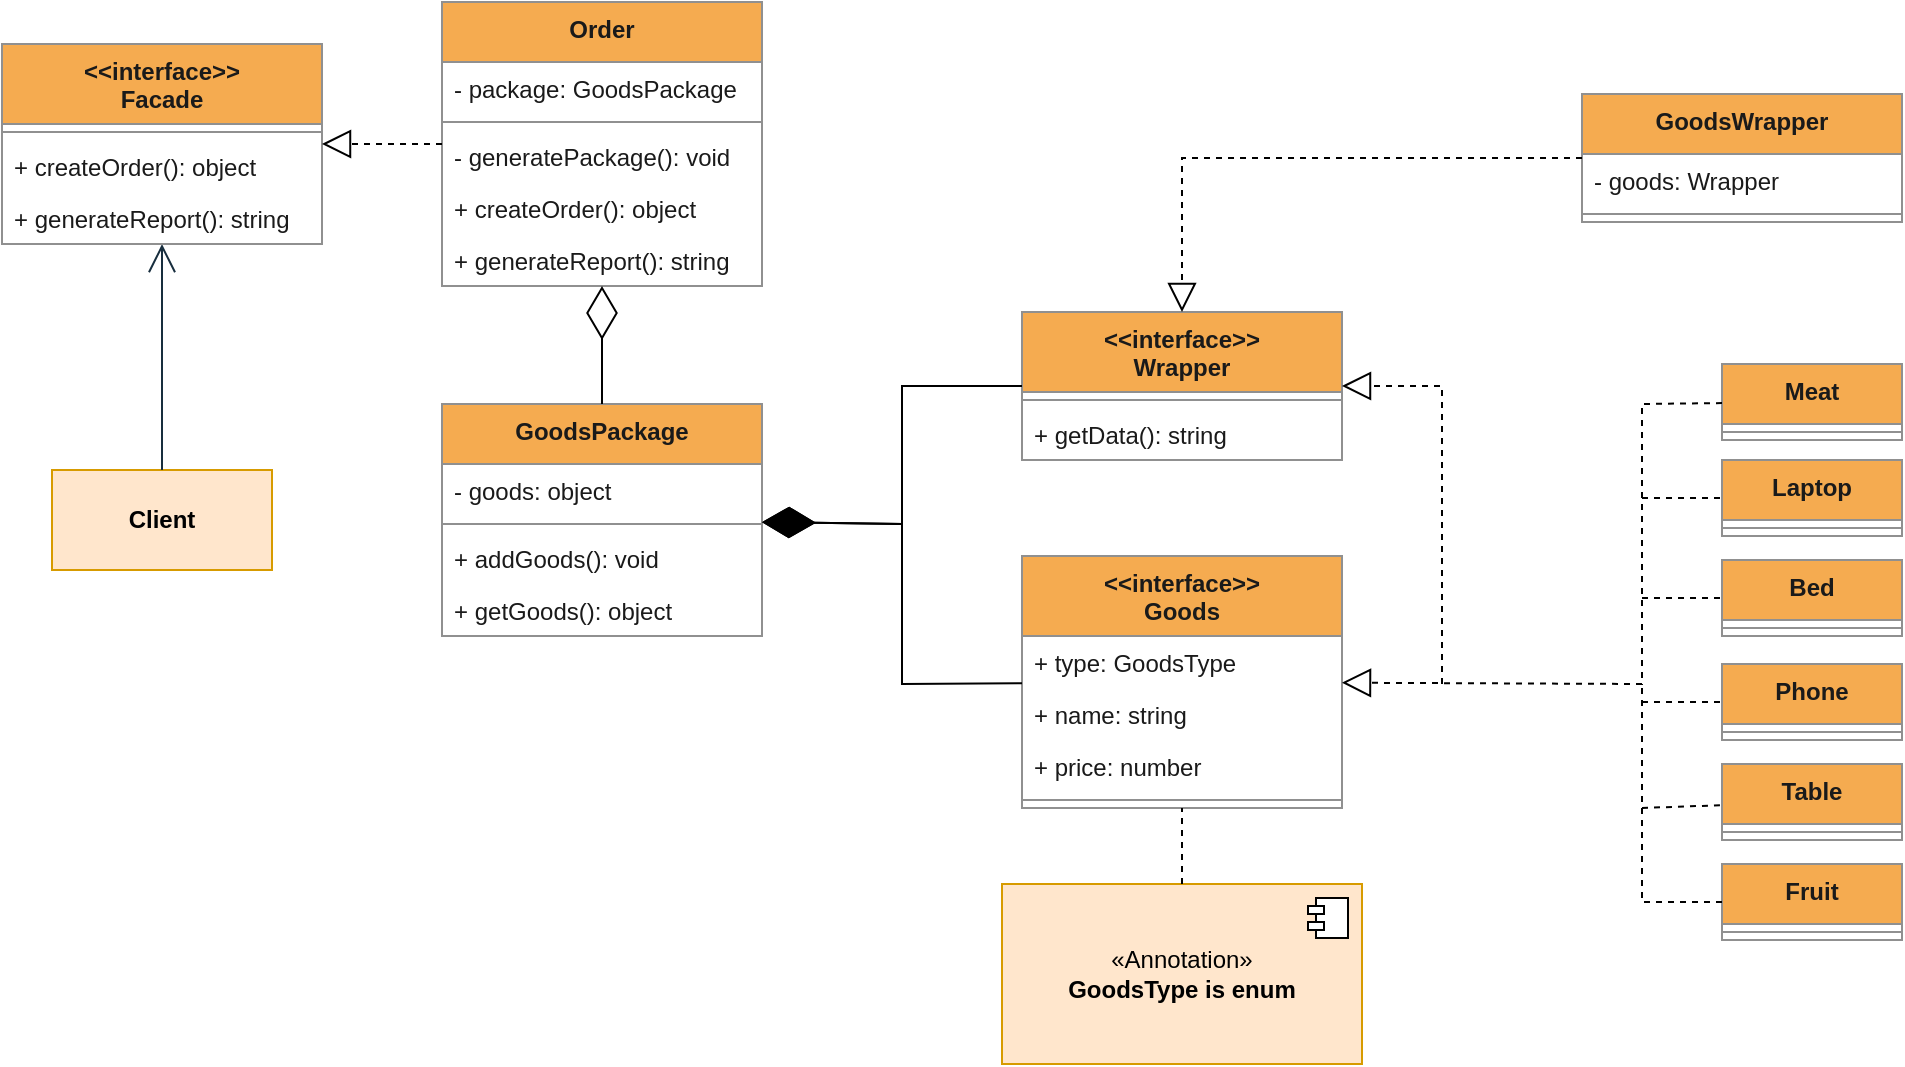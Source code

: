 <mxfile version="21.2.9" type="device">
  <diagram id="C5RBs43oDa-KdzZeNtuy" name="Page-1">
    <mxGraphModel dx="2062" dy="684" grid="1" gridSize="10" guides="1" tooltips="1" connect="1" arrows="1" fold="1" page="1" pageScale="1" pageWidth="827" pageHeight="1169" math="0" shadow="0">
      <root>
        <mxCell id="WIyWlLk6GJQsqaUBKTNV-0" />
        <mxCell id="WIyWlLk6GJQsqaUBKTNV-1" parent="WIyWlLk6GJQsqaUBKTNV-0" />
        <mxCell id="FIAMeoKrVB0VBsVTYVQM-38" value="&lt;b&gt;Client&lt;/b&gt;" style="html=1;whiteSpace=wrap;fillColor=#ffe6cc;strokeColor=#d79b00;labelBackgroundColor=none;" parent="WIyWlLk6GJQsqaUBKTNV-1" vertex="1">
          <mxGeometry x="-15" y="343" width="110" height="50" as="geometry" />
        </mxCell>
        <mxCell id="RofgJRskUQpjzAYJ_N7h-36" value="" style="endArrow=open;endFill=1;endSize=12;html=1;rounded=0;strokeColor=#182E3E;fontColor=default;labelBackgroundColor=none;" parent="WIyWlLk6GJQsqaUBKTNV-1" source="FIAMeoKrVB0VBsVTYVQM-38" target="mnrfNzjlv2VSEIRM8EK9-3" edge="1">
          <mxGeometry width="160" relative="1" as="geometry">
            <mxPoint x="-100" y="180" as="sourcePoint" />
            <mxPoint x="40" y="120" as="targetPoint" />
          </mxGeometry>
        </mxCell>
        <mxCell id="RG2a7qEw9N3FJ9aSn4SF-0" value="&amp;lt;&amp;lt;interface&amp;gt;&amp;gt;&lt;br&gt;Goods" style="swimlane;fontStyle=1;align=center;verticalAlign=top;childLayout=stackLayout;horizontal=1;startSize=40;horizontalStack=0;resizeParent=1;resizeParentMax=0;resizeLast=0;collapsible=1;marginBottom=0;whiteSpace=wrap;html=1;labelBackgroundColor=none;fillColor=#F5AB50;strokeColor=#909090;fontColor=#1A1A1A;" parent="WIyWlLk6GJQsqaUBKTNV-1" vertex="1">
          <mxGeometry x="470" y="386" width="160" height="126" as="geometry" />
        </mxCell>
        <mxCell id="mnrfNzjlv2VSEIRM8EK9-10" value="+ type: GoodsType" style="text;strokeColor=none;fillColor=none;align=left;verticalAlign=top;spacingLeft=4;spacingRight=4;overflow=hidden;rotatable=0;points=[[0,0.5],[1,0.5]];portConstraint=eastwest;whiteSpace=wrap;html=1;labelBackgroundColor=none;fontColor=#1A1A1A;" vertex="1" parent="RG2a7qEw9N3FJ9aSn4SF-0">
          <mxGeometry y="40" width="160" height="26" as="geometry" />
        </mxCell>
        <mxCell id="RG2a7qEw9N3FJ9aSn4SF-3" value="+ name: string" style="text;strokeColor=none;fillColor=none;align=left;verticalAlign=top;spacingLeft=4;spacingRight=4;overflow=hidden;rotatable=0;points=[[0,0.5],[1,0.5]];portConstraint=eastwest;whiteSpace=wrap;html=1;labelBackgroundColor=none;fontColor=#1A1A1A;" parent="RG2a7qEw9N3FJ9aSn4SF-0" vertex="1">
          <mxGeometry y="66" width="160" height="26" as="geometry" />
        </mxCell>
        <mxCell id="mnrfNzjlv2VSEIRM8EK9-13" value="+ price: number" style="text;strokeColor=none;fillColor=none;align=left;verticalAlign=top;spacingLeft=4;spacingRight=4;overflow=hidden;rotatable=0;points=[[0,0.5],[1,0.5]];portConstraint=eastwest;whiteSpace=wrap;html=1;labelBackgroundColor=none;fontColor=#1A1A1A;" vertex="1" parent="RG2a7qEw9N3FJ9aSn4SF-0">
          <mxGeometry y="92" width="160" height="26" as="geometry" />
        </mxCell>
        <mxCell id="RG2a7qEw9N3FJ9aSn4SF-2" value="" style="line;strokeWidth=1;fillColor=none;align=left;verticalAlign=middle;spacingTop=-1;spacingLeft=3;spacingRight=3;rotatable=0;labelPosition=right;points=[];portConstraint=eastwest;strokeColor=#909090;labelBackgroundColor=none;fontColor=#1A1A1A;" parent="RG2a7qEw9N3FJ9aSn4SF-0" vertex="1">
          <mxGeometry y="118" width="160" height="8" as="geometry" />
        </mxCell>
        <mxCell id="mnrfNzjlv2VSEIRM8EK9-0" value="&amp;lt;&amp;lt;interface&amp;gt;&amp;gt;&lt;br&gt;Wrapper" style="swimlane;fontStyle=1;align=center;verticalAlign=top;childLayout=stackLayout;horizontal=1;startSize=40;horizontalStack=0;resizeParent=1;resizeParentMax=0;resizeLast=0;collapsible=1;marginBottom=0;whiteSpace=wrap;html=1;labelBackgroundColor=none;fillColor=#F5AB50;strokeColor=#909090;fontColor=#1A1A1A;" vertex="1" parent="WIyWlLk6GJQsqaUBKTNV-1">
          <mxGeometry x="470" y="264" width="160" height="74" as="geometry" />
        </mxCell>
        <mxCell id="mnrfNzjlv2VSEIRM8EK9-1" value="" style="line;strokeWidth=1;fillColor=none;align=left;verticalAlign=middle;spacingTop=-1;spacingLeft=3;spacingRight=3;rotatable=0;labelPosition=right;points=[];portConstraint=eastwest;strokeColor=#909090;labelBackgroundColor=none;fontColor=#1A1A1A;" vertex="1" parent="mnrfNzjlv2VSEIRM8EK9-0">
          <mxGeometry y="40" width="160" height="8" as="geometry" />
        </mxCell>
        <mxCell id="mnrfNzjlv2VSEIRM8EK9-2" value="+ getData(): string" style="text;strokeColor=none;fillColor=none;align=left;verticalAlign=top;spacingLeft=4;spacingRight=4;overflow=hidden;rotatable=0;points=[[0,0.5],[1,0.5]];portConstraint=eastwest;whiteSpace=wrap;html=1;labelBackgroundColor=none;fontColor=#1A1A1A;" vertex="1" parent="mnrfNzjlv2VSEIRM8EK9-0">
          <mxGeometry y="48" width="160" height="26" as="geometry" />
        </mxCell>
        <mxCell id="mnrfNzjlv2VSEIRM8EK9-3" value="&amp;lt;&amp;lt;interface&amp;gt;&amp;gt;&lt;br&gt;Facade" style="swimlane;fontStyle=1;align=center;verticalAlign=top;childLayout=stackLayout;horizontal=1;startSize=40;horizontalStack=0;resizeParent=1;resizeParentMax=0;resizeLast=0;collapsible=1;marginBottom=0;whiteSpace=wrap;html=1;labelBackgroundColor=none;fillColor=#F5AB50;strokeColor=#909090;fontColor=#1A1A1A;" vertex="1" parent="WIyWlLk6GJQsqaUBKTNV-1">
          <mxGeometry x="-40" y="130" width="160" height="100" as="geometry" />
        </mxCell>
        <mxCell id="mnrfNzjlv2VSEIRM8EK9-4" value="" style="line;strokeWidth=1;fillColor=none;align=left;verticalAlign=middle;spacingTop=-1;spacingLeft=3;spacingRight=3;rotatable=0;labelPosition=right;points=[];portConstraint=eastwest;strokeColor=#909090;labelBackgroundColor=none;fontColor=#1A1A1A;" vertex="1" parent="mnrfNzjlv2VSEIRM8EK9-3">
          <mxGeometry y="40" width="160" height="8" as="geometry" />
        </mxCell>
        <mxCell id="mnrfNzjlv2VSEIRM8EK9-5" value="+ createOrder(): object" style="text;strokeColor=none;fillColor=none;align=left;verticalAlign=top;spacingLeft=4;spacingRight=4;overflow=hidden;rotatable=0;points=[[0,0.5],[1,0.5]];portConstraint=eastwest;whiteSpace=wrap;html=1;labelBackgroundColor=none;fontColor=#1A1A1A;" vertex="1" parent="mnrfNzjlv2VSEIRM8EK9-3">
          <mxGeometry y="48" width="160" height="26" as="geometry" />
        </mxCell>
        <mxCell id="mnrfNzjlv2VSEIRM8EK9-6" value="+ generateReport(): string" style="text;strokeColor=none;fillColor=none;align=left;verticalAlign=top;spacingLeft=4;spacingRight=4;overflow=hidden;rotatable=0;points=[[0,0.5],[1,0.5]];portConstraint=eastwest;whiteSpace=wrap;html=1;labelBackgroundColor=none;fontColor=#1A1A1A;" vertex="1" parent="mnrfNzjlv2VSEIRM8EK9-3">
          <mxGeometry y="74" width="160" height="26" as="geometry" />
        </mxCell>
        <mxCell id="mnrfNzjlv2VSEIRM8EK9-7" value="Fruit" style="swimlane;fontStyle=1;align=center;verticalAlign=top;childLayout=stackLayout;horizontal=1;startSize=30;horizontalStack=0;resizeParent=1;resizeParentMax=0;resizeLast=0;collapsible=1;marginBottom=0;whiteSpace=wrap;html=1;labelBackgroundColor=none;fillColor=#F5AB50;strokeColor=#909090;fontColor=#1A1A1A;" vertex="1" parent="WIyWlLk6GJQsqaUBKTNV-1">
          <mxGeometry x="820" y="540" width="90" height="38" as="geometry" />
        </mxCell>
        <mxCell id="mnrfNzjlv2VSEIRM8EK9-8" value="" style="line;strokeWidth=1;fillColor=none;align=left;verticalAlign=middle;spacingTop=-1;spacingLeft=3;spacingRight=3;rotatable=0;labelPosition=right;points=[];portConstraint=eastwest;strokeColor=#909090;labelBackgroundColor=none;fontColor=#1A1A1A;" vertex="1" parent="mnrfNzjlv2VSEIRM8EK9-7">
          <mxGeometry y="30" width="90" height="8" as="geometry" />
        </mxCell>
        <mxCell id="mnrfNzjlv2VSEIRM8EK9-11" value="«Annotation»&lt;br&gt;&lt;b&gt;GoodsType is enum&lt;/b&gt;" style="html=1;dropTarget=0;whiteSpace=wrap;fillColor=#ffe6cc;strokeColor=#d79b00;" vertex="1" parent="WIyWlLk6GJQsqaUBKTNV-1">
          <mxGeometry x="460" y="550" width="180" height="90" as="geometry" />
        </mxCell>
        <mxCell id="mnrfNzjlv2VSEIRM8EK9-12" value="" style="shape=module;jettyWidth=8;jettyHeight=4;" vertex="1" parent="mnrfNzjlv2VSEIRM8EK9-11">
          <mxGeometry x="1" width="20" height="20" relative="1" as="geometry">
            <mxPoint x="-27" y="7" as="offset" />
          </mxGeometry>
        </mxCell>
        <mxCell id="mnrfNzjlv2VSEIRM8EK9-14" value="Meat" style="swimlane;fontStyle=1;align=center;verticalAlign=top;childLayout=stackLayout;horizontal=1;startSize=30;horizontalStack=0;resizeParent=1;resizeParentMax=0;resizeLast=0;collapsible=1;marginBottom=0;whiteSpace=wrap;html=1;labelBackgroundColor=none;fillColor=#F5AB50;strokeColor=#909090;fontColor=#1A1A1A;" vertex="1" parent="WIyWlLk6GJQsqaUBKTNV-1">
          <mxGeometry x="820" y="290" width="90" height="38" as="geometry" />
        </mxCell>
        <mxCell id="mnrfNzjlv2VSEIRM8EK9-15" value="" style="line;strokeWidth=1;fillColor=none;align=left;verticalAlign=middle;spacingTop=-1;spacingLeft=3;spacingRight=3;rotatable=0;labelPosition=right;points=[];portConstraint=eastwest;strokeColor=#909090;labelBackgroundColor=none;fontColor=#1A1A1A;" vertex="1" parent="mnrfNzjlv2VSEIRM8EK9-14">
          <mxGeometry y="30" width="90" height="8" as="geometry" />
        </mxCell>
        <mxCell id="mnrfNzjlv2VSEIRM8EK9-16" value="Phone" style="swimlane;fontStyle=1;align=center;verticalAlign=top;childLayout=stackLayout;horizontal=1;startSize=30;horizontalStack=0;resizeParent=1;resizeParentMax=0;resizeLast=0;collapsible=1;marginBottom=0;whiteSpace=wrap;html=1;labelBackgroundColor=none;fillColor=#F5AB50;strokeColor=#909090;fontColor=#1A1A1A;" vertex="1" parent="WIyWlLk6GJQsqaUBKTNV-1">
          <mxGeometry x="820" y="440" width="90" height="38" as="geometry" />
        </mxCell>
        <mxCell id="mnrfNzjlv2VSEIRM8EK9-17" value="" style="line;strokeWidth=1;fillColor=none;align=left;verticalAlign=middle;spacingTop=-1;spacingLeft=3;spacingRight=3;rotatable=0;labelPosition=right;points=[];portConstraint=eastwest;strokeColor=#909090;labelBackgroundColor=none;fontColor=#1A1A1A;" vertex="1" parent="mnrfNzjlv2VSEIRM8EK9-16">
          <mxGeometry y="30" width="90" height="8" as="geometry" />
        </mxCell>
        <mxCell id="mnrfNzjlv2VSEIRM8EK9-18" value="Laptop" style="swimlane;fontStyle=1;align=center;verticalAlign=top;childLayout=stackLayout;horizontal=1;startSize=30;horizontalStack=0;resizeParent=1;resizeParentMax=0;resizeLast=0;collapsible=1;marginBottom=0;whiteSpace=wrap;html=1;labelBackgroundColor=none;fillColor=#F5AB50;strokeColor=#909090;fontColor=#1A1A1A;" vertex="1" parent="WIyWlLk6GJQsqaUBKTNV-1">
          <mxGeometry x="820" y="338" width="90" height="38" as="geometry" />
        </mxCell>
        <mxCell id="mnrfNzjlv2VSEIRM8EK9-19" value="" style="line;strokeWidth=1;fillColor=none;align=left;verticalAlign=middle;spacingTop=-1;spacingLeft=3;spacingRight=3;rotatable=0;labelPosition=right;points=[];portConstraint=eastwest;strokeColor=#909090;labelBackgroundColor=none;fontColor=#1A1A1A;" vertex="1" parent="mnrfNzjlv2VSEIRM8EK9-18">
          <mxGeometry y="30" width="90" height="8" as="geometry" />
        </mxCell>
        <mxCell id="mnrfNzjlv2VSEIRM8EK9-20" value="Table" style="swimlane;fontStyle=1;align=center;verticalAlign=top;childLayout=stackLayout;horizontal=1;startSize=30;horizontalStack=0;resizeParent=1;resizeParentMax=0;resizeLast=0;collapsible=1;marginBottom=0;whiteSpace=wrap;html=1;labelBackgroundColor=none;fillColor=#F5AB50;strokeColor=#909090;fontColor=#1A1A1A;" vertex="1" parent="WIyWlLk6GJQsqaUBKTNV-1">
          <mxGeometry x="820" y="490" width="90" height="38" as="geometry" />
        </mxCell>
        <mxCell id="mnrfNzjlv2VSEIRM8EK9-21" value="" style="line;strokeWidth=1;fillColor=none;align=left;verticalAlign=middle;spacingTop=-1;spacingLeft=3;spacingRight=3;rotatable=0;labelPosition=right;points=[];portConstraint=eastwest;strokeColor=#909090;labelBackgroundColor=none;fontColor=#1A1A1A;" vertex="1" parent="mnrfNzjlv2VSEIRM8EK9-20">
          <mxGeometry y="30" width="90" height="8" as="geometry" />
        </mxCell>
        <mxCell id="mnrfNzjlv2VSEIRM8EK9-22" value="Bed" style="swimlane;fontStyle=1;align=center;verticalAlign=top;childLayout=stackLayout;horizontal=1;startSize=30;horizontalStack=0;resizeParent=1;resizeParentMax=0;resizeLast=0;collapsible=1;marginBottom=0;whiteSpace=wrap;html=1;labelBackgroundColor=none;fillColor=#F5AB50;strokeColor=#909090;fontColor=#1A1A1A;" vertex="1" parent="WIyWlLk6GJQsqaUBKTNV-1">
          <mxGeometry x="820" y="388" width="90" height="38" as="geometry" />
        </mxCell>
        <mxCell id="mnrfNzjlv2VSEIRM8EK9-23" value="" style="line;strokeWidth=1;fillColor=none;align=left;verticalAlign=middle;spacingTop=-1;spacingLeft=3;spacingRight=3;rotatable=0;labelPosition=right;points=[];portConstraint=eastwest;strokeColor=#909090;labelBackgroundColor=none;fontColor=#1A1A1A;" vertex="1" parent="mnrfNzjlv2VSEIRM8EK9-22">
          <mxGeometry y="30" width="90" height="8" as="geometry" />
        </mxCell>
        <mxCell id="mnrfNzjlv2VSEIRM8EK9-24" value="GoodsWrapper" style="swimlane;fontStyle=1;align=center;verticalAlign=top;childLayout=stackLayout;horizontal=1;startSize=30;horizontalStack=0;resizeParent=1;resizeParentMax=0;resizeLast=0;collapsible=1;marginBottom=0;whiteSpace=wrap;html=1;labelBackgroundColor=none;fillColor=#F5AB50;strokeColor=#909090;fontColor=#1A1A1A;" vertex="1" parent="WIyWlLk6GJQsqaUBKTNV-1">
          <mxGeometry x="750" y="155" width="160" height="64" as="geometry" />
        </mxCell>
        <mxCell id="mnrfNzjlv2VSEIRM8EK9-26" value="- goods: Wrapper" style="text;strokeColor=none;fillColor=none;align=left;verticalAlign=top;spacingLeft=4;spacingRight=4;overflow=hidden;rotatable=0;points=[[0,0.5],[1,0.5]];portConstraint=eastwest;whiteSpace=wrap;html=1;labelBackgroundColor=none;fontColor=#1A1A1A;" vertex="1" parent="mnrfNzjlv2VSEIRM8EK9-24">
          <mxGeometry y="30" width="160" height="26" as="geometry" />
        </mxCell>
        <mxCell id="mnrfNzjlv2VSEIRM8EK9-25" value="" style="line;strokeWidth=1;fillColor=none;align=left;verticalAlign=middle;spacingTop=-1;spacingLeft=3;spacingRight=3;rotatable=0;labelPosition=right;points=[];portConstraint=eastwest;strokeColor=#909090;labelBackgroundColor=none;fontColor=#1A1A1A;" vertex="1" parent="mnrfNzjlv2VSEIRM8EK9-24">
          <mxGeometry y="56" width="160" height="8" as="geometry" />
        </mxCell>
        <mxCell id="mnrfNzjlv2VSEIRM8EK9-27" value="GoodsPackage" style="swimlane;fontStyle=1;align=center;verticalAlign=top;childLayout=stackLayout;horizontal=1;startSize=30;horizontalStack=0;resizeParent=1;resizeParentMax=0;resizeLast=0;collapsible=1;marginBottom=0;whiteSpace=wrap;html=1;labelBackgroundColor=none;fillColor=#F5AB50;strokeColor=#909090;fontColor=#1A1A1A;" vertex="1" parent="WIyWlLk6GJQsqaUBKTNV-1">
          <mxGeometry x="180" y="310" width="160" height="116" as="geometry" />
        </mxCell>
        <mxCell id="mnrfNzjlv2VSEIRM8EK9-30" value="- goods: object" style="text;strokeColor=none;fillColor=none;align=left;verticalAlign=top;spacingLeft=4;spacingRight=4;overflow=hidden;rotatable=0;points=[[0,0.5],[1,0.5]];portConstraint=eastwest;whiteSpace=wrap;html=1;labelBackgroundColor=none;fontColor=#1A1A1A;" vertex="1" parent="mnrfNzjlv2VSEIRM8EK9-27">
          <mxGeometry y="30" width="160" height="26" as="geometry" />
        </mxCell>
        <mxCell id="mnrfNzjlv2VSEIRM8EK9-28" value="" style="line;strokeWidth=1;fillColor=none;align=left;verticalAlign=middle;spacingTop=-1;spacingLeft=3;spacingRight=3;rotatable=0;labelPosition=right;points=[];portConstraint=eastwest;strokeColor=#909090;labelBackgroundColor=none;fontColor=#1A1A1A;" vertex="1" parent="mnrfNzjlv2VSEIRM8EK9-27">
          <mxGeometry y="56" width="160" height="8" as="geometry" />
        </mxCell>
        <mxCell id="mnrfNzjlv2VSEIRM8EK9-29" value="+ addGoods(): void" style="text;strokeColor=none;fillColor=none;align=left;verticalAlign=top;spacingLeft=4;spacingRight=4;overflow=hidden;rotatable=0;points=[[0,0.5],[1,0.5]];portConstraint=eastwest;whiteSpace=wrap;html=1;labelBackgroundColor=none;fontColor=#1A1A1A;" vertex="1" parent="mnrfNzjlv2VSEIRM8EK9-27">
          <mxGeometry y="64" width="160" height="26" as="geometry" />
        </mxCell>
        <mxCell id="mnrfNzjlv2VSEIRM8EK9-31" value="+ getGoods(): object" style="text;strokeColor=none;fillColor=none;align=left;verticalAlign=top;spacingLeft=4;spacingRight=4;overflow=hidden;rotatable=0;points=[[0,0.5],[1,0.5]];portConstraint=eastwest;whiteSpace=wrap;html=1;labelBackgroundColor=none;fontColor=#1A1A1A;" vertex="1" parent="mnrfNzjlv2VSEIRM8EK9-27">
          <mxGeometry y="90" width="160" height="26" as="geometry" />
        </mxCell>
        <mxCell id="mnrfNzjlv2VSEIRM8EK9-32" value="Order" style="swimlane;fontStyle=1;align=center;verticalAlign=top;childLayout=stackLayout;horizontal=1;startSize=30;horizontalStack=0;resizeParent=1;resizeParentMax=0;resizeLast=0;collapsible=1;marginBottom=0;whiteSpace=wrap;html=1;labelBackgroundColor=none;fillColor=#F5AB50;strokeColor=#909090;fontColor=#1A1A1A;" vertex="1" parent="WIyWlLk6GJQsqaUBKTNV-1">
          <mxGeometry x="180" y="109" width="160" height="142" as="geometry" />
        </mxCell>
        <mxCell id="mnrfNzjlv2VSEIRM8EK9-36" value="- package: GoodsPackage" style="text;strokeColor=none;fillColor=none;align=left;verticalAlign=top;spacingLeft=4;spacingRight=4;overflow=hidden;rotatable=0;points=[[0,0.5],[1,0.5]];portConstraint=eastwest;whiteSpace=wrap;html=1;labelBackgroundColor=none;fontColor=#1A1A1A;" vertex="1" parent="mnrfNzjlv2VSEIRM8EK9-32">
          <mxGeometry y="30" width="160" height="26" as="geometry" />
        </mxCell>
        <mxCell id="mnrfNzjlv2VSEIRM8EK9-33" value="" style="line;strokeWidth=1;fillColor=none;align=left;verticalAlign=middle;spacingTop=-1;spacingLeft=3;spacingRight=3;rotatable=0;labelPosition=right;points=[];portConstraint=eastwest;strokeColor=#909090;labelBackgroundColor=none;fontColor=#1A1A1A;" vertex="1" parent="mnrfNzjlv2VSEIRM8EK9-32">
          <mxGeometry y="56" width="160" height="8" as="geometry" />
        </mxCell>
        <mxCell id="mnrfNzjlv2VSEIRM8EK9-37" value="- generatePackage(): void" style="text;strokeColor=none;fillColor=none;align=left;verticalAlign=top;spacingLeft=4;spacingRight=4;overflow=hidden;rotatable=0;points=[[0,0.5],[1,0.5]];portConstraint=eastwest;whiteSpace=wrap;html=1;labelBackgroundColor=none;fontColor=#1A1A1A;" vertex="1" parent="mnrfNzjlv2VSEIRM8EK9-32">
          <mxGeometry y="64" width="160" height="26" as="geometry" />
        </mxCell>
        <mxCell id="mnrfNzjlv2VSEIRM8EK9-34" value="+ createOrder(): object" style="text;strokeColor=none;fillColor=none;align=left;verticalAlign=top;spacingLeft=4;spacingRight=4;overflow=hidden;rotatable=0;points=[[0,0.5],[1,0.5]];portConstraint=eastwest;whiteSpace=wrap;html=1;labelBackgroundColor=none;fontColor=#1A1A1A;" vertex="1" parent="mnrfNzjlv2VSEIRM8EK9-32">
          <mxGeometry y="90" width="160" height="26" as="geometry" />
        </mxCell>
        <mxCell id="mnrfNzjlv2VSEIRM8EK9-35" value="+ generateReport(): string" style="text;strokeColor=none;fillColor=none;align=left;verticalAlign=top;spacingLeft=4;spacingRight=4;overflow=hidden;rotatable=0;points=[[0,0.5],[1,0.5]];portConstraint=eastwest;whiteSpace=wrap;html=1;labelBackgroundColor=none;fontColor=#1A1A1A;" vertex="1" parent="mnrfNzjlv2VSEIRM8EK9-32">
          <mxGeometry y="116" width="160" height="26" as="geometry" />
        </mxCell>
        <mxCell id="mnrfNzjlv2VSEIRM8EK9-38" value="" style="endArrow=block;dashed=1;endFill=0;endSize=12;html=1;rounded=0;" edge="1" parent="WIyWlLk6GJQsqaUBKTNV-1" source="mnrfNzjlv2VSEIRM8EK9-32" target="mnrfNzjlv2VSEIRM8EK9-3">
          <mxGeometry width="160" relative="1" as="geometry">
            <mxPoint x="60" y="370" as="sourcePoint" />
            <mxPoint x="220" y="370" as="targetPoint" />
          </mxGeometry>
        </mxCell>
        <mxCell id="mnrfNzjlv2VSEIRM8EK9-39" value="" style="endArrow=diamondThin;endFill=0;endSize=24;html=1;rounded=0;" edge="1" parent="WIyWlLk6GJQsqaUBKTNV-1" source="mnrfNzjlv2VSEIRM8EK9-27" target="mnrfNzjlv2VSEIRM8EK9-32">
          <mxGeometry width="160" relative="1" as="geometry">
            <mxPoint x="-30" y="500" as="sourcePoint" />
            <mxPoint x="130" y="500" as="targetPoint" />
          </mxGeometry>
        </mxCell>
        <mxCell id="mnrfNzjlv2VSEIRM8EK9-41" value="" style="endArrow=diamondThin;endFill=1;endSize=24;html=1;rounded=0;" edge="1" parent="WIyWlLk6GJQsqaUBKTNV-1" source="mnrfNzjlv2VSEIRM8EK9-0" target="mnrfNzjlv2VSEIRM8EK9-27">
          <mxGeometry width="160" relative="1" as="geometry">
            <mxPoint x="230" y="490" as="sourcePoint" />
            <mxPoint x="390" y="490" as="targetPoint" />
            <Array as="points">
              <mxPoint x="410" y="301" />
              <mxPoint x="410" y="370" />
            </Array>
          </mxGeometry>
        </mxCell>
        <mxCell id="mnrfNzjlv2VSEIRM8EK9-42" value="" style="endArrow=diamondThin;endFill=1;endSize=24;html=1;rounded=0;" edge="1" parent="WIyWlLk6GJQsqaUBKTNV-1" source="RG2a7qEw9N3FJ9aSn4SF-0" target="mnrfNzjlv2VSEIRM8EK9-27">
          <mxGeometry width="160" relative="1" as="geometry">
            <mxPoint x="210" y="490" as="sourcePoint" />
            <mxPoint x="370" y="490" as="targetPoint" />
            <Array as="points">
              <mxPoint x="410" y="450" />
              <mxPoint x="410" y="370" />
            </Array>
          </mxGeometry>
        </mxCell>
        <mxCell id="mnrfNzjlv2VSEIRM8EK9-44" value="" style="endArrow=block;dashed=1;endFill=0;endSize=12;html=1;rounded=0;" edge="1" parent="WIyWlLk6GJQsqaUBKTNV-1" source="mnrfNzjlv2VSEIRM8EK9-14" target="RG2a7qEw9N3FJ9aSn4SF-0">
          <mxGeometry width="160" relative="1" as="geometry">
            <mxPoint x="830" y="390" as="sourcePoint" />
            <mxPoint x="700" y="390" as="targetPoint" />
            <Array as="points">
              <mxPoint x="780" y="310" />
              <mxPoint x="780" y="450" />
            </Array>
          </mxGeometry>
        </mxCell>
        <mxCell id="mnrfNzjlv2VSEIRM8EK9-50" value="" style="endArrow=none;dashed=1;html=1;rounded=0;" edge="1" parent="WIyWlLk6GJQsqaUBKTNV-1" source="mnrfNzjlv2VSEIRM8EK9-7">
          <mxGeometry width="50" height="50" relative="1" as="geometry">
            <mxPoint x="730" y="570" as="sourcePoint" />
            <mxPoint x="780" y="450" as="targetPoint" />
            <Array as="points">
              <mxPoint x="780" y="559" />
            </Array>
          </mxGeometry>
        </mxCell>
        <mxCell id="mnrfNzjlv2VSEIRM8EK9-51" value="" style="endArrow=none;dashed=1;html=1;rounded=0;" edge="1" parent="WIyWlLk6GJQsqaUBKTNV-1" target="mnrfNzjlv2VSEIRM8EK9-20">
          <mxGeometry width="50" height="50" relative="1" as="geometry">
            <mxPoint x="780" y="512" as="sourcePoint" />
            <mxPoint x="870" y="512" as="targetPoint" />
          </mxGeometry>
        </mxCell>
        <mxCell id="mnrfNzjlv2VSEIRM8EK9-54" value="" style="endArrow=none;dashed=1;html=1;rounded=0;" edge="1" parent="WIyWlLk6GJQsqaUBKTNV-1" target="mnrfNzjlv2VSEIRM8EK9-16">
          <mxGeometry width="50" height="50" relative="1" as="geometry">
            <mxPoint x="780" y="459" as="sourcePoint" />
            <mxPoint x="860" y="458.58" as="targetPoint" />
          </mxGeometry>
        </mxCell>
        <mxCell id="mnrfNzjlv2VSEIRM8EK9-55" value="" style="endArrow=none;dashed=1;html=1;rounded=0;" edge="1" parent="WIyWlLk6GJQsqaUBKTNV-1" target="mnrfNzjlv2VSEIRM8EK9-22">
          <mxGeometry width="50" height="50" relative="1" as="geometry">
            <mxPoint x="780" y="407" as="sourcePoint" />
            <mxPoint x="860" y="406.58" as="targetPoint" />
          </mxGeometry>
        </mxCell>
        <mxCell id="mnrfNzjlv2VSEIRM8EK9-56" value="" style="endArrow=none;dashed=1;html=1;rounded=0;" edge="1" parent="WIyWlLk6GJQsqaUBKTNV-1" target="mnrfNzjlv2VSEIRM8EK9-18">
          <mxGeometry width="50" height="50" relative="1" as="geometry">
            <mxPoint x="780" y="357" as="sourcePoint" />
            <mxPoint x="870" y="356.58" as="targetPoint" />
          </mxGeometry>
        </mxCell>
        <mxCell id="mnrfNzjlv2VSEIRM8EK9-57" value="" style="endArrow=block;dashed=1;endFill=0;endSize=12;html=1;rounded=0;" edge="1" parent="WIyWlLk6GJQsqaUBKTNV-1" target="mnrfNzjlv2VSEIRM8EK9-0">
          <mxGeometry width="160" relative="1" as="geometry">
            <mxPoint x="680" y="450" as="sourcePoint" />
            <mxPoint x="760" y="360" as="targetPoint" />
            <Array as="points">
              <mxPoint x="680" y="301" />
            </Array>
          </mxGeometry>
        </mxCell>
        <mxCell id="mnrfNzjlv2VSEIRM8EK9-58" value="" style="endArrow=block;dashed=1;endFill=0;endSize=12;html=1;rounded=0;" edge="1" parent="WIyWlLk6GJQsqaUBKTNV-1" source="mnrfNzjlv2VSEIRM8EK9-24" target="mnrfNzjlv2VSEIRM8EK9-0">
          <mxGeometry width="160" relative="1" as="geometry">
            <mxPoint x="590" y="180" as="sourcePoint" />
            <mxPoint x="750" y="180" as="targetPoint" />
            <Array as="points">
              <mxPoint x="550" y="187" />
            </Array>
          </mxGeometry>
        </mxCell>
        <mxCell id="mnrfNzjlv2VSEIRM8EK9-59" value="" style="endArrow=none;dashed=1;html=1;rounded=0;" edge="1" parent="WIyWlLk6GJQsqaUBKTNV-1" source="mnrfNzjlv2VSEIRM8EK9-11" target="RG2a7qEw9N3FJ9aSn4SF-0">
          <mxGeometry width="50" height="50" relative="1" as="geometry">
            <mxPoint x="230" y="670" as="sourcePoint" />
            <mxPoint x="280" y="620" as="targetPoint" />
          </mxGeometry>
        </mxCell>
      </root>
    </mxGraphModel>
  </diagram>
</mxfile>

